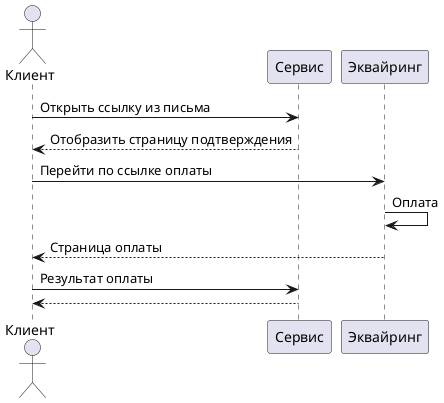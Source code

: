 @startuml Оплатить начисление
!pragma layout smetana

actor Клиент

Клиент -> Сервис : Открыть ссылку из письма
Сервис --> Клиент : Отобразить страницу подтверждения
Клиент -> Эквайринг : Перейти по ссылке оплаты
Эквайринг -> Эквайринг : Оплата
Эквайринг --> Клиент : Страница оплаты
Клиент -> Сервис : Результат оплаты
Сервис --> Клиент : 

@enduml
